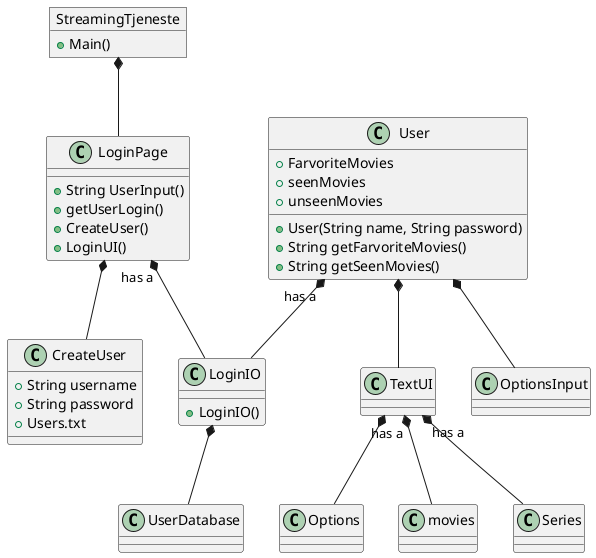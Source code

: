 @startuml
'https://plantuml.com/sequence-diagram
object StreamingTjeneste


StreamingTjeneste *-- LoginPage
LoginPage *-- CreateUser
LoginPage "has a" *-- LoginIO
User "has a"*-- LoginIO
User *-- TextUI
User *-- OptionsInput
TextUI *-- Options
TextUI "has a" *-- movies
TextUI "has a" *-- Series
StreamingTjeneste : + Main()
CreateUser : + String username
CreateUser : + String password
CreateUser : + Users.txt
LoginPage : + String UserInput()
LoginPage : + getUserLogin()
LoginPage : + CreateUser()
LoginPage : + LoginUI()
User : + FarvoriteMovies
User : + seenMovies
User : + unseenMovies
User : + User(String name, String password)
User : + String getFarvoriteMovies()
User : + String getSeenMovies()
LoginIO : + LoginIO()
LoginIO *-- UserDatabase





@enduml